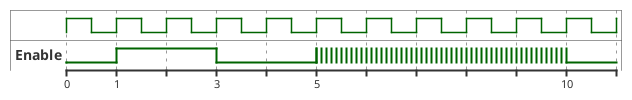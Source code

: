 {
  "sha1": "71lqcgb7d9306of3fq5aqe03leas4dr",
  "insertion": {
    "when": "2024-05-30T20:48:21.106Z",
    "url": "https://forum.plantuml.net/11936/for-timing-diagram-binary-data-allow-data-to-be-indetermine",
    "user": "plantuml@gmail.com"
  }
}
@startuml
clock clk with period 1
binary "Enable" as EN

@0
EN is low

@1
EN is high

@3
EN is low

@5
EN is {low,high}

@10
EN is low
@enduml
